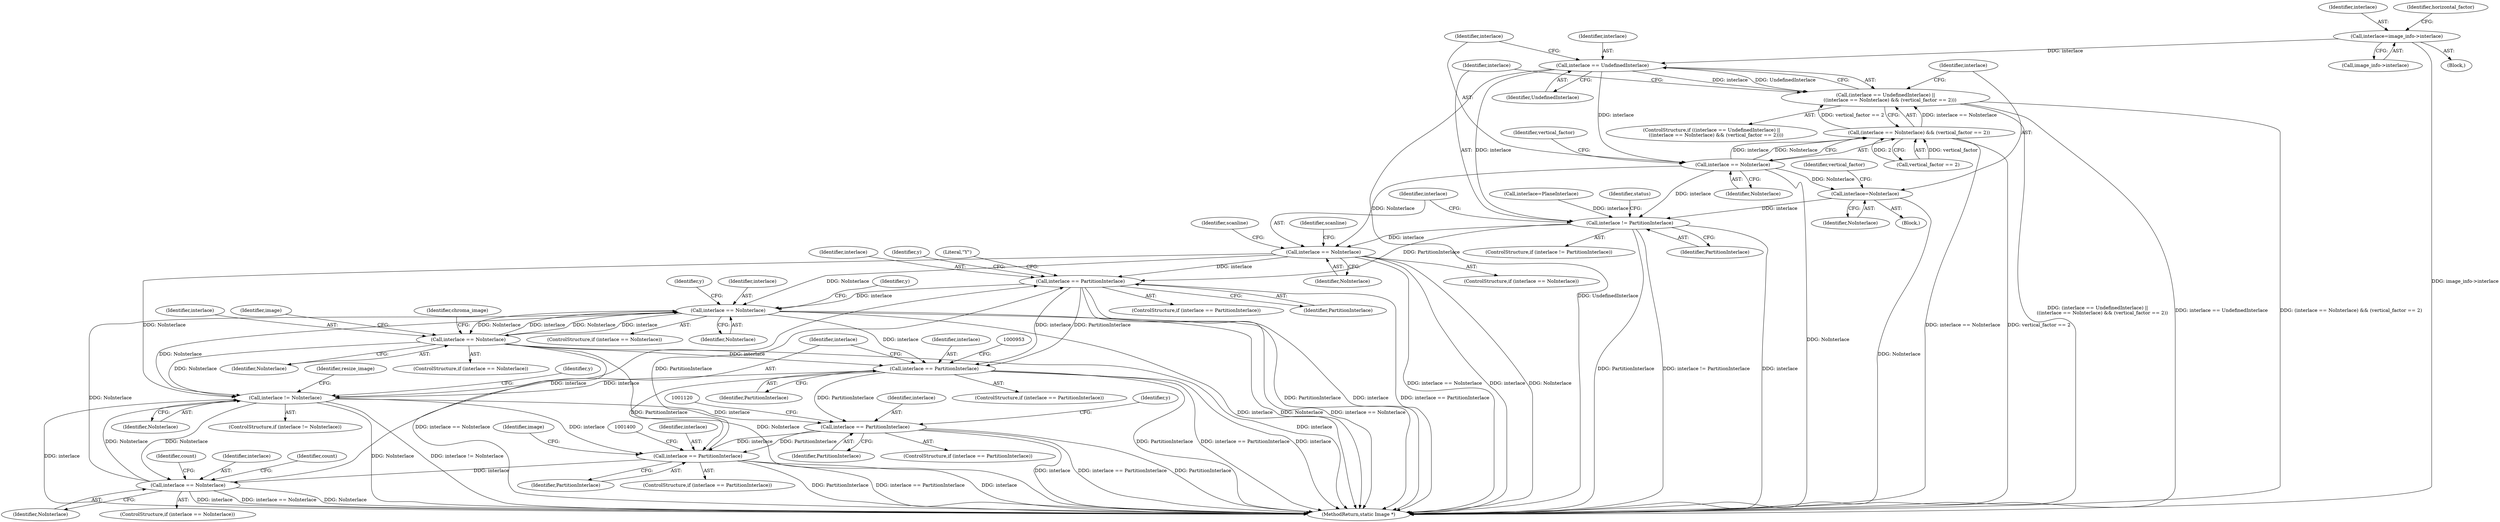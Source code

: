 digraph "0_ImageMagick_ef8f40689ac452398026c07da41656a7c87e4683@pointer" {
"1000218" [label="(Call,interlace=image_info->interlace)"];
"1000292" [label="(Call,interlace == UndefinedInterlace)"];
"1000291" [label="(Call,(interlace == UndefinedInterlace) ||\n      ((interlace == NoInterlace) && (vertical_factor == 2)))"];
"1000296" [label="(Call,interlace == NoInterlace)"];
"1000295" [label="(Call,(interlace == NoInterlace) && (vertical_factor == 2))"];
"1000303" [label="(Call,interlace=NoInterlace)"];
"1000314" [label="(Call,interlace != PartitionInterlace)"];
"1000356" [label="(Call,interlace == NoInterlace)"];
"1000487" [label="(Call,interlace == PartitionInterlace)"];
"1000532" [label="(Call,interlace == NoInterlace)"];
"1000912" [label="(Call,interlace == NoInterlace)"];
"1000948" [label="(Call,interlace == PartitionInterlace)"];
"1000982" [label="(Call,interlace != NoInterlace)"];
"1001115" [label="(Call,interlace == PartitionInterlace)"];
"1001396" [label="(Call,interlace == PartitionInterlace)"];
"1001445" [label="(Call,interlace == NoInterlace)"];
"1000539" [label="(Identifier,y)"];
"1001116" [label="(Identifier,interlace)"];
"1000316" [label="(Identifier,PartitionInterlace)"];
"1001395" [label="(ControlStructure,if (interlace == PartitionInterlace))"];
"1000308" [label="(Identifier,vertical_factor)"];
"1000305" [label="(Identifier,NoInterlace)"];
"1001447" [label="(Identifier,NoInterlace)"];
"1001541" [label="(MethodReturn,static Image *)"];
"1001464" [label="(Identifier,count)"];
"1000291" [label="(Call,(interlace == UndefinedInterlace) ||\n      ((interlace == NoInterlace) && (vertical_factor == 2)))"];
"1000303" [label="(Call,interlace=NoInterlace)"];
"1000219" [label="(Identifier,interlace)"];
"1001396" [label="(Call,interlace == PartitionInterlace)"];
"1000295" [label="(Call,(interlace == NoInterlace) && (vertical_factor == 2))"];
"1001446" [label="(Identifier,interlace)"];
"1000294" [label="(Identifier,UndefinedInterlace)"];
"1000518" [label="(Identifier,y)"];
"1000224" [label="(Identifier,horizontal_factor)"];
"1000913" [label="(Identifier,interlace)"];
"1000925" [label="(Identifier,image)"];
"1001444" [label="(ControlStructure,if (interlace == NoInterlace))"];
"1000302" [label="(Block,)"];
"1001398" [label="(Identifier,PartitionInterlace)"];
"1000984" [label="(Identifier,NoInterlace)"];
"1000532" [label="(Call,interlace == NoInterlace)"];
"1000492" [label="(Literal,\"Y\")"];
"1000355" [label="(ControlStructure,if (interlace == NoInterlace))"];
"1000982" [label="(Call,interlace != NoInterlace)"];
"1000300" [label="(Identifier,vertical_factor)"];
"1000112" [label="(Block,)"];
"1000304" [label="(Identifier,interlace)"];
"1000218" [label="(Call,interlace=image_info->interlace)"];
"1000296" [label="(Call,interlace == NoInterlace)"];
"1001445" [label="(Call,interlace == NoInterlace)"];
"1000356" [label="(Call,interlace == NoInterlace)"];
"1000292" [label="(Call,interlace == UndefinedInterlace)"];
"1000981" [label="(ControlStructure,if (interlace != NoInterlace))"];
"1001117" [label="(Identifier,PartitionInterlace)"];
"1000912" [label="(Call,interlace == NoInterlace)"];
"1001150" [label="(Identifier,y)"];
"1001397" [label="(Identifier,interlace)"];
"1000948" [label="(Call,interlace == PartitionInterlace)"];
"1001412" [label="(Identifier,image)"];
"1000358" [label="(Identifier,NoInterlace)"];
"1000313" [label="(ControlStructure,if (interlace != PartitionInterlace))"];
"1000531" [label="(ControlStructure,if (interlace == NoInterlace))"];
"1000360" [label="(Identifier,scanline)"];
"1000533" [label="(Identifier,interlace)"];
"1000310" [label="(Call,interlace=PlaneInterlace)"];
"1001114" [label="(ControlStructure,if (interlace == PartitionInterlace))"];
"1000297" [label="(Identifier,interlace)"];
"1000534" [label="(Identifier,NoInterlace)"];
"1000293" [label="(Identifier,interlace)"];
"1000983" [label="(Identifier,interlace)"];
"1001115" [label="(Call,interlace == PartitionInterlace)"];
"1001269" [label="(Identifier,resize_image)"];
"1000950" [label="(Identifier,PartitionInterlace)"];
"1001449" [label="(Identifier,count)"];
"1000319" [label="(Identifier,status)"];
"1000949" [label="(Identifier,interlace)"];
"1000220" [label="(Call,image_info->interlace)"];
"1000299" [label="(Call,vertical_factor == 2)"];
"1000298" [label="(Identifier,NoInterlace)"];
"1000486" [label="(ControlStructure,if (interlace == PartitionInterlace))"];
"1000788" [label="(Identifier,y)"];
"1000947" [label="(ControlStructure,if (interlace == PartitionInterlace))"];
"1000918" [label="(Identifier,chroma_image)"];
"1000357" [label="(Identifier,interlace)"];
"1000914" [label="(Identifier,NoInterlace)"];
"1000315" [label="(Identifier,interlace)"];
"1000314" [label="(Call,interlace != PartitionInterlace)"];
"1000911" [label="(ControlStructure,if (interlace == NoInterlace))"];
"1000382" [label="(Identifier,scanline)"];
"1000487" [label="(Call,interlace == PartitionInterlace)"];
"1000290" [label="(ControlStructure,if ((interlace == UndefinedInterlace) ||\n      ((interlace == NoInterlace) && (vertical_factor == 2))))"];
"1000988" [label="(Identifier,y)"];
"1000489" [label="(Identifier,PartitionInterlace)"];
"1000488" [label="(Identifier,interlace)"];
"1000218" -> "1000112"  [label="AST: "];
"1000218" -> "1000220"  [label="CFG: "];
"1000219" -> "1000218"  [label="AST: "];
"1000220" -> "1000218"  [label="AST: "];
"1000224" -> "1000218"  [label="CFG: "];
"1000218" -> "1001541"  [label="DDG: image_info->interlace"];
"1000218" -> "1000292"  [label="DDG: interlace"];
"1000292" -> "1000291"  [label="AST: "];
"1000292" -> "1000294"  [label="CFG: "];
"1000293" -> "1000292"  [label="AST: "];
"1000294" -> "1000292"  [label="AST: "];
"1000297" -> "1000292"  [label="CFG: "];
"1000291" -> "1000292"  [label="CFG: "];
"1000292" -> "1001541"  [label="DDG: UndefinedInterlace"];
"1000292" -> "1000291"  [label="DDG: interlace"];
"1000292" -> "1000291"  [label="DDG: UndefinedInterlace"];
"1000292" -> "1000296"  [label="DDG: interlace"];
"1000292" -> "1000314"  [label="DDG: interlace"];
"1000291" -> "1000290"  [label="AST: "];
"1000291" -> "1000295"  [label="CFG: "];
"1000295" -> "1000291"  [label="AST: "];
"1000304" -> "1000291"  [label="CFG: "];
"1000315" -> "1000291"  [label="CFG: "];
"1000291" -> "1001541"  [label="DDG: (interlace == UndefinedInterlace) ||\n      ((interlace == NoInterlace) && (vertical_factor == 2))"];
"1000291" -> "1001541"  [label="DDG: interlace == UndefinedInterlace"];
"1000291" -> "1001541"  [label="DDG: (interlace == NoInterlace) && (vertical_factor == 2)"];
"1000295" -> "1000291"  [label="DDG: interlace == NoInterlace"];
"1000295" -> "1000291"  [label="DDG: vertical_factor == 2"];
"1000296" -> "1000295"  [label="AST: "];
"1000296" -> "1000298"  [label="CFG: "];
"1000297" -> "1000296"  [label="AST: "];
"1000298" -> "1000296"  [label="AST: "];
"1000300" -> "1000296"  [label="CFG: "];
"1000295" -> "1000296"  [label="CFG: "];
"1000296" -> "1001541"  [label="DDG: NoInterlace"];
"1000296" -> "1000295"  [label="DDG: interlace"];
"1000296" -> "1000295"  [label="DDG: NoInterlace"];
"1000296" -> "1000303"  [label="DDG: NoInterlace"];
"1000296" -> "1000314"  [label="DDG: interlace"];
"1000296" -> "1000356"  [label="DDG: NoInterlace"];
"1000295" -> "1000299"  [label="CFG: "];
"1000299" -> "1000295"  [label="AST: "];
"1000295" -> "1001541"  [label="DDG: interlace == NoInterlace"];
"1000295" -> "1001541"  [label="DDG: vertical_factor == 2"];
"1000299" -> "1000295"  [label="DDG: vertical_factor"];
"1000299" -> "1000295"  [label="DDG: 2"];
"1000303" -> "1000302"  [label="AST: "];
"1000303" -> "1000305"  [label="CFG: "];
"1000304" -> "1000303"  [label="AST: "];
"1000305" -> "1000303"  [label="AST: "];
"1000308" -> "1000303"  [label="CFG: "];
"1000303" -> "1001541"  [label="DDG: NoInterlace"];
"1000303" -> "1000314"  [label="DDG: interlace"];
"1000314" -> "1000313"  [label="AST: "];
"1000314" -> "1000316"  [label="CFG: "];
"1000315" -> "1000314"  [label="AST: "];
"1000316" -> "1000314"  [label="AST: "];
"1000319" -> "1000314"  [label="CFG: "];
"1000357" -> "1000314"  [label="CFG: "];
"1000314" -> "1001541"  [label="DDG: interlace"];
"1000314" -> "1001541"  [label="DDG: PartitionInterlace"];
"1000314" -> "1001541"  [label="DDG: interlace != PartitionInterlace"];
"1000310" -> "1000314"  [label="DDG: interlace"];
"1000314" -> "1000356"  [label="DDG: interlace"];
"1000314" -> "1000487"  [label="DDG: PartitionInterlace"];
"1000356" -> "1000355"  [label="AST: "];
"1000356" -> "1000358"  [label="CFG: "];
"1000357" -> "1000356"  [label="AST: "];
"1000358" -> "1000356"  [label="AST: "];
"1000360" -> "1000356"  [label="CFG: "];
"1000382" -> "1000356"  [label="CFG: "];
"1000356" -> "1001541"  [label="DDG: interlace == NoInterlace"];
"1000356" -> "1001541"  [label="DDG: interlace"];
"1000356" -> "1001541"  [label="DDG: NoInterlace"];
"1000356" -> "1000487"  [label="DDG: interlace"];
"1000356" -> "1000532"  [label="DDG: NoInterlace"];
"1000356" -> "1000982"  [label="DDG: NoInterlace"];
"1000487" -> "1000486"  [label="AST: "];
"1000487" -> "1000489"  [label="CFG: "];
"1000488" -> "1000487"  [label="AST: "];
"1000489" -> "1000487"  [label="AST: "];
"1000492" -> "1000487"  [label="CFG: "];
"1000518" -> "1000487"  [label="CFG: "];
"1000487" -> "1001541"  [label="DDG: PartitionInterlace"];
"1000487" -> "1001541"  [label="DDG: interlace"];
"1000487" -> "1001541"  [label="DDG: interlace == PartitionInterlace"];
"1001445" -> "1000487"  [label="DDG: interlace"];
"1001396" -> "1000487"  [label="DDG: PartitionInterlace"];
"1000487" -> "1000532"  [label="DDG: interlace"];
"1000487" -> "1000948"  [label="DDG: interlace"];
"1000487" -> "1000948"  [label="DDG: PartitionInterlace"];
"1000532" -> "1000531"  [label="AST: "];
"1000532" -> "1000534"  [label="CFG: "];
"1000533" -> "1000532"  [label="AST: "];
"1000534" -> "1000532"  [label="AST: "];
"1000539" -> "1000532"  [label="CFG: "];
"1000788" -> "1000532"  [label="CFG: "];
"1000532" -> "1001541"  [label="DDG: interlace"];
"1000532" -> "1001541"  [label="DDG: NoInterlace"];
"1000532" -> "1001541"  [label="DDG: interlace == NoInterlace"];
"1000912" -> "1000532"  [label="DDG: interlace"];
"1000912" -> "1000532"  [label="DDG: NoInterlace"];
"1001445" -> "1000532"  [label="DDG: NoInterlace"];
"1000532" -> "1000912"  [label="DDG: interlace"];
"1000532" -> "1000912"  [label="DDG: NoInterlace"];
"1000532" -> "1000948"  [label="DDG: interlace"];
"1000532" -> "1000982"  [label="DDG: NoInterlace"];
"1000912" -> "1000911"  [label="AST: "];
"1000912" -> "1000914"  [label="CFG: "];
"1000913" -> "1000912"  [label="AST: "];
"1000914" -> "1000912"  [label="AST: "];
"1000918" -> "1000912"  [label="CFG: "];
"1000925" -> "1000912"  [label="CFG: "];
"1000912" -> "1001541"  [label="DDG: interlace == NoInterlace"];
"1000912" -> "1001541"  [label="DDG: NoInterlace"];
"1000912" -> "1001541"  [label="DDG: interlace"];
"1000912" -> "1000948"  [label="DDG: interlace"];
"1000912" -> "1000982"  [label="DDG: NoInterlace"];
"1000948" -> "1000947"  [label="AST: "];
"1000948" -> "1000950"  [label="CFG: "];
"1000949" -> "1000948"  [label="AST: "];
"1000950" -> "1000948"  [label="AST: "];
"1000953" -> "1000948"  [label="CFG: "];
"1000983" -> "1000948"  [label="CFG: "];
"1000948" -> "1001541"  [label="DDG: PartitionInterlace"];
"1000948" -> "1001541"  [label="DDG: interlace == PartitionInterlace"];
"1000948" -> "1001541"  [label="DDG: interlace"];
"1000948" -> "1000982"  [label="DDG: interlace"];
"1000948" -> "1001115"  [label="DDG: PartitionInterlace"];
"1000948" -> "1001396"  [label="DDG: PartitionInterlace"];
"1000982" -> "1000981"  [label="AST: "];
"1000982" -> "1000984"  [label="CFG: "];
"1000983" -> "1000982"  [label="AST: "];
"1000984" -> "1000982"  [label="AST: "];
"1000988" -> "1000982"  [label="CFG: "];
"1001269" -> "1000982"  [label="CFG: "];
"1000982" -> "1001541"  [label="DDG: NoInterlace"];
"1000982" -> "1001541"  [label="DDG: interlace != NoInterlace"];
"1000982" -> "1001541"  [label="DDG: interlace"];
"1001445" -> "1000982"  [label="DDG: NoInterlace"];
"1000982" -> "1001115"  [label="DDG: interlace"];
"1000982" -> "1001396"  [label="DDG: interlace"];
"1000982" -> "1001445"  [label="DDG: NoInterlace"];
"1001115" -> "1001114"  [label="AST: "];
"1001115" -> "1001117"  [label="CFG: "];
"1001116" -> "1001115"  [label="AST: "];
"1001117" -> "1001115"  [label="AST: "];
"1001120" -> "1001115"  [label="CFG: "];
"1001150" -> "1001115"  [label="CFG: "];
"1001115" -> "1001541"  [label="DDG: interlace"];
"1001115" -> "1001541"  [label="DDG: interlace == PartitionInterlace"];
"1001115" -> "1001541"  [label="DDG: PartitionInterlace"];
"1001115" -> "1001396"  [label="DDG: interlace"];
"1001115" -> "1001396"  [label="DDG: PartitionInterlace"];
"1001396" -> "1001395"  [label="AST: "];
"1001396" -> "1001398"  [label="CFG: "];
"1001397" -> "1001396"  [label="AST: "];
"1001398" -> "1001396"  [label="AST: "];
"1001400" -> "1001396"  [label="CFG: "];
"1001412" -> "1001396"  [label="CFG: "];
"1001396" -> "1001541"  [label="DDG: interlace"];
"1001396" -> "1001541"  [label="DDG: PartitionInterlace"];
"1001396" -> "1001541"  [label="DDG: interlace == PartitionInterlace"];
"1001396" -> "1001445"  [label="DDG: interlace"];
"1001445" -> "1001444"  [label="AST: "];
"1001445" -> "1001447"  [label="CFG: "];
"1001446" -> "1001445"  [label="AST: "];
"1001447" -> "1001445"  [label="AST: "];
"1001449" -> "1001445"  [label="CFG: "];
"1001464" -> "1001445"  [label="CFG: "];
"1001445" -> "1001541"  [label="DDG: interlace == NoInterlace"];
"1001445" -> "1001541"  [label="DDG: NoInterlace"];
"1001445" -> "1001541"  [label="DDG: interlace"];
}
